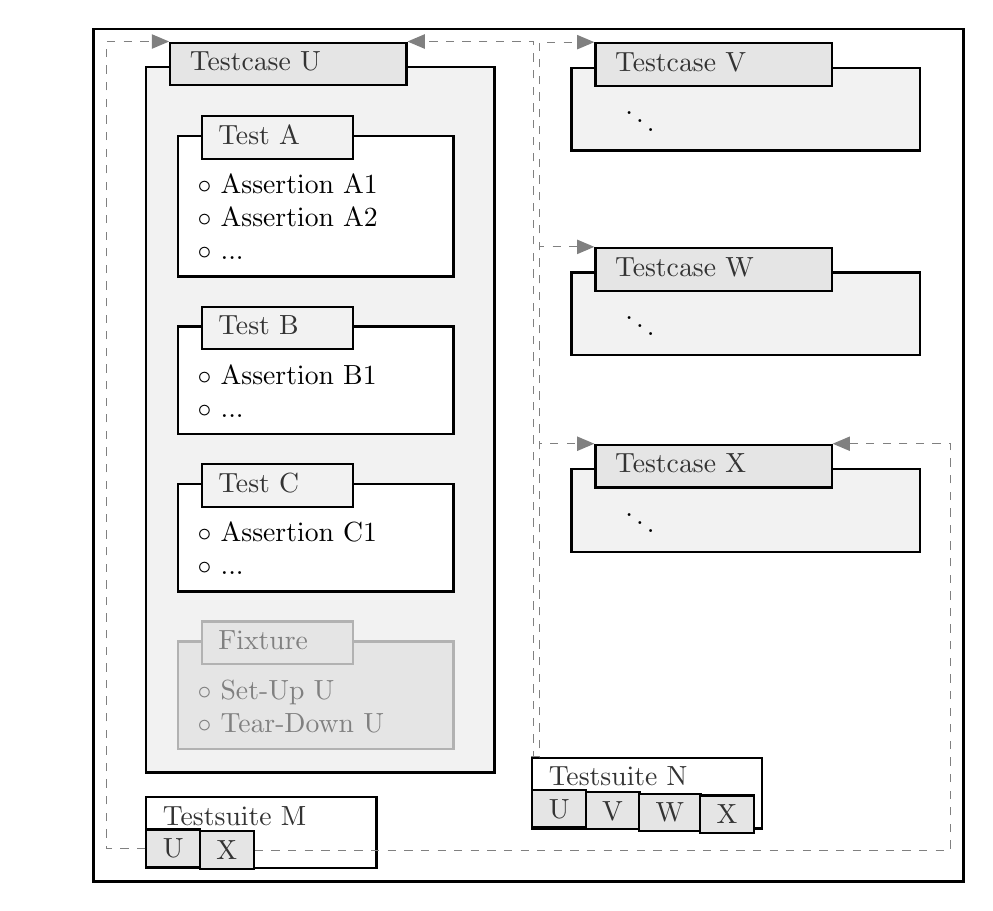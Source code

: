 \usetikzlibrary{backgrounds,positioning}
\usetikzlibrary{decorations.pathreplacing}
\usetikzlibrary{shapes}
\usetikzlibrary{shapes.multipart}
\usetikzlibrary{arrows}
\usetikzlibrary{decorations.markings}

% Usage: \tcolorlet{colorName}{bwColor}{colorColor}
% then define 'tPicColor' to have tikz pictures in color (if they use it).
\newcommand{\tcolorlet}[3]{%
\ifdefined\tPicColor%
\colorlet{#1}{#3}%
\else%
\colorlet{#1}{#2}%
\fi%
}

%\resizebox {\columnwidth} {!} {    % (2) scale to exact column width
\begin{tikzpicture}[
      background rectangle/.style={fill=white,draw=black,line width=1pt}, show background rectangle,
]

\tcolorlet{fillTestcasetitle}{black!10}{yellow!50}
\tcolorlet{fillTesttitle}{black!5}{green!50}
\tcolorlet{fillTestcase}{black!5}{yellow!20}
\tcolorlet{fillTest}{black!0}{green!20}
\tcolorlet{fillTestsuite}{black!0}{brown!40}
\tikzstyle{fancytitle} =[draw, very thick, text=black!80, rectangle, inner xsep=6pt,yshift=7.2pt,right=0pt, minimum width=3cm]
\tikzstyle{modul} =[text=black!100, rectangle, inner sep=6pt]
\tikzstyle{cpp} =[fill=black!0, draw=black!100, thick]


% testcases layer

  \node at (-0.4cm,-6.3cm) (testcaseU) [modul,cpp,fill=fillTestcase,text=black!05, minimum width=3.5cm,anchor=south west] {%
        \begin{minipage}{4.0cm}
      \vskip8.5cm.
    \end{minipage}%
  };
  \node[fancytitle,cpp,minimum width=3.0cm,fill=fillTestcasetitle,xshift=2ex,yshift=-1.5ex] at (testcaseU.north west) (testcaseUtitle) {
        \begin{minipage}{2.5cm}
      Testcase U\phantom{g}
    \end{minipage}%
  };

  \node at (5cm,1.6cm) (testcaseV) [modul,cpp,fill=fillTestcase,minimum width=3.5cm,anchor=south west] {%
        \begin{minipage}{4.0cm}
      \vskip0.1cm\hskip3ex$\ddots$
    \end{minipage}%
  };
  \node[fancytitle,cpp,minimum width=3.0cm,fill=fillTestcasetitle,xshift=2ex,yshift=-1.5ex] at (testcaseV.north west) (testcaseVtitle) {
        \begin{minipage}{2.5cm}
      Testcase V\phantom{g}
    \end{minipage}%
  };

  \node at (5cm,-1.0cm) (testcaseW) [modul,cpp,fill=fillTestcase, minimum width=3.5cm,anchor=south west] {%
        \begin{minipage}{4.0cm}
      \vskip0.1cm\hskip3ex$\ddots$
    \end{minipage}%
  };
  \node[fancytitle,cpp,minimum width=3.0cm,fill=fillTestcasetitle,xshift=2ex,yshift=-1.5ex] at (testcaseW.north west) (testcaseWtitle) {
        \begin{minipage}{2.5cm}
      Testcase W\phantom{g}
    \end{minipage}%
  };

  \node at (5cm,-3.5cm) (testcaseX) [modul,cpp,fill=fillTestcase, minimum width=3.5cm,anchor=south west] {%
        \begin{minipage}{4.0cm}
      \vskip0.1cm\hskip3ex$\ddots$
    \end{minipage}%
  };
  \node[fancytitle,cpp,minimum width=3.0cm,fill=fillTestcasetitle,xshift=2ex,yshift=-1.5ex] at (testcaseX.north west) (testcaseXtitle) {
        \begin{minipage}{2.5cm}
      Testcase X\phantom{g}
    \end{minipage}%
  };


% tests layer

  \node at (0,0cm) (testABody) [modul,cpp,minimum width=3.5cm,fill=fillTest,anchor=south west] {%
	\begin{minipage}{3.0cm}
      \vskip8pt
      $\circ$ Assertion A1 \\
      $\circ$ Assertion A2 \\
      $\circ$ ...
    \end{minipage}%
  };
  \node[fancytitle,cpp,minimum width=0.5cm,fill=fillTesttitle,anchor=north west,xshift=2ex] at (testABody.north west) (testATitle) {
	\begin{minipage}{1.5cm}
      Test A\phantom{g}
    \end{minipage}%
  };

  \node at (0,-2.0cm) (testBBody) [modul,cpp,minimum width=3.5cm,fill=fillTest,anchor=south west] {%
	\begin{minipage}{3.0cm}
      \vskip8pt
      $\circ$ Assertion B1 \\
      $\circ$ ...
    \end{minipage}%
  };
  \node[fancytitle,cpp,minimum width=0.5cm,fill=fillTesttitle,anchor=north west,xshift=2ex] at (testBBody.north west) (testBTitle) {
	\begin{minipage}{1.5cm}
      Test B\phantom{g}
    \end{minipage}%
  };

  \node at (0,-4.0cm) (testCBody) [modul,cpp,minimum width=3.5cm,fill=fillTest,anchor=south west] {%
	\begin{minipage}{3.0cm}
      \vskip8pt
      $\circ$ Assertion C1 \\
      $\circ$ ...
    \end{minipage}%
  };
  \node[fancytitle,cpp,minimum width=0.5cm,fill=fillTesttitle,anchor=north west,xshift=2ex] at (testCBody.north west) (testCTitle) {
	\begin{minipage}{1.5cm}
      Test C\phantom{g}
    \end{minipage}%
  };

  \node at (0,-6.0cm) (testDBody) [modul,cpp,fill=black!10, draw=black!30,text=black!50, thick,minimum width=3.5cm,anchor=south west] {%
	\begin{minipage}{3.0cm}
      \vskip8pt
      $\circ$ Set-Up U \\
      $\circ$ Tear-Down U
    \end{minipage}%
  };
  \node[fancytitle,cpp,minimum width=0.5cm,fill=black!10,draw=black!30, text=black!50, anchor=north west,xshift=2ex] at (testDBody.north west) (testDTitle) {
	\begin{minipage}{1.5cm}
      Fixture\phantom{g}
    \end{minipage}%
  };


% testsuites layer

  \node[fancytitle,cpp,minimum width=0.5cm,fill=fillTestsuite, xshift=0ex,anchor=west] at (-0.4cm,-7.3cm) (testsuiteMtitle) {
	\begin{minipage}{2.5cm}
      Testsuite M\phantom{g} \\
    \end{minipage}%
  };
  \node[fancytitle,cpp,minimum width=0.5cm,fill=fillTestcasetitle,anchor=south west,yshift=-1.6ex] at (testsuiteMtitle.south west) (mu) { U };
  \node[fancytitle,cpp,minimum width=0.5cm,fill=fillTestcasetitle,anchor=north west,xshift=-1pt,yshift=-0.7pt] at (mu.east) (mx) { X };


  \node[fancytitle,cpp,minimum width=0.5cm,fill=fillTestsuite, xshift=0ex,anchor=west] at (4.5cm,-6.8cm) (testsuiteNtitle) {
	\begin{minipage}{2.5cm}
      Testsuite N\phantom{g} \\
    \end{minipage}%
  };
  \node[fancytitle,cpp,minimum width=0.5cm,fill=fillTestcasetitle,anchor=south west,yshift=-1.6ex] at (testsuiteNtitle.south west) (nu) { U };
  \node[fancytitle,cpp,minimum width=0.5cm,fill=fillTestcasetitle,anchor=north west,xshift=-1pt,yshift=-0.7pt] at (nu.east) (nv) { V };
  \node[fancytitle,cpp,minimum width=0.5cm,fill=fillTestcasetitle,anchor=north west,xshift=-1pt,yshift=-0.7pt] at (nv.east) (nw) { W };
  \node[fancytitle,cpp,minimum width=0.5cm,fill=fillTestcasetitle,anchor=north west,xshift=-1pt,yshift=-0.7	pt] at (nw.east) (nx) { X };


%% lines

\begin{scope}[->,dashed,black!50]
 \draw[arrows={-triangle 45}]   (mu.west) --  (mu.west) -| ([xshift=-0.8cm]testcaseUtitle.north west) -- (testcaseUtitle.north west);
 \draw[arrows={-triangle 45}]   (mx.east) --  (mx.east) -| ([xshift=1.5cm]testcaseXtitle.north east) -- (testcaseXtitle.north east);

 \draw[arrows={-triangle 45}]   (testsuiteNtitle.north west) -| ([xshift=1.6cm]testcaseUtitle.north east) -- (testcaseUtitle.north east);
 \draw[arrows={-triangle 45}]   (testsuiteNtitle.north west) -| ([xshift=-0.7cm]testcaseVtitle.north west) -- (testcaseVtitle.north west);
 \draw[arrows={-triangle 45}]   (testsuiteNtitle.north west) -| ([xshift=-0.7cm]testcaseWtitle.north west) -- (testcaseWtitle.north west);
 \draw[arrows={-triangle 45}]   (testsuiteNtitle.north west) -| ([xshift=-0.7cm]testcaseXtitle.north west) -- (testcaseXtitle.north west);

\end{scope}


\end{tikzpicture}
%} % resizebox
